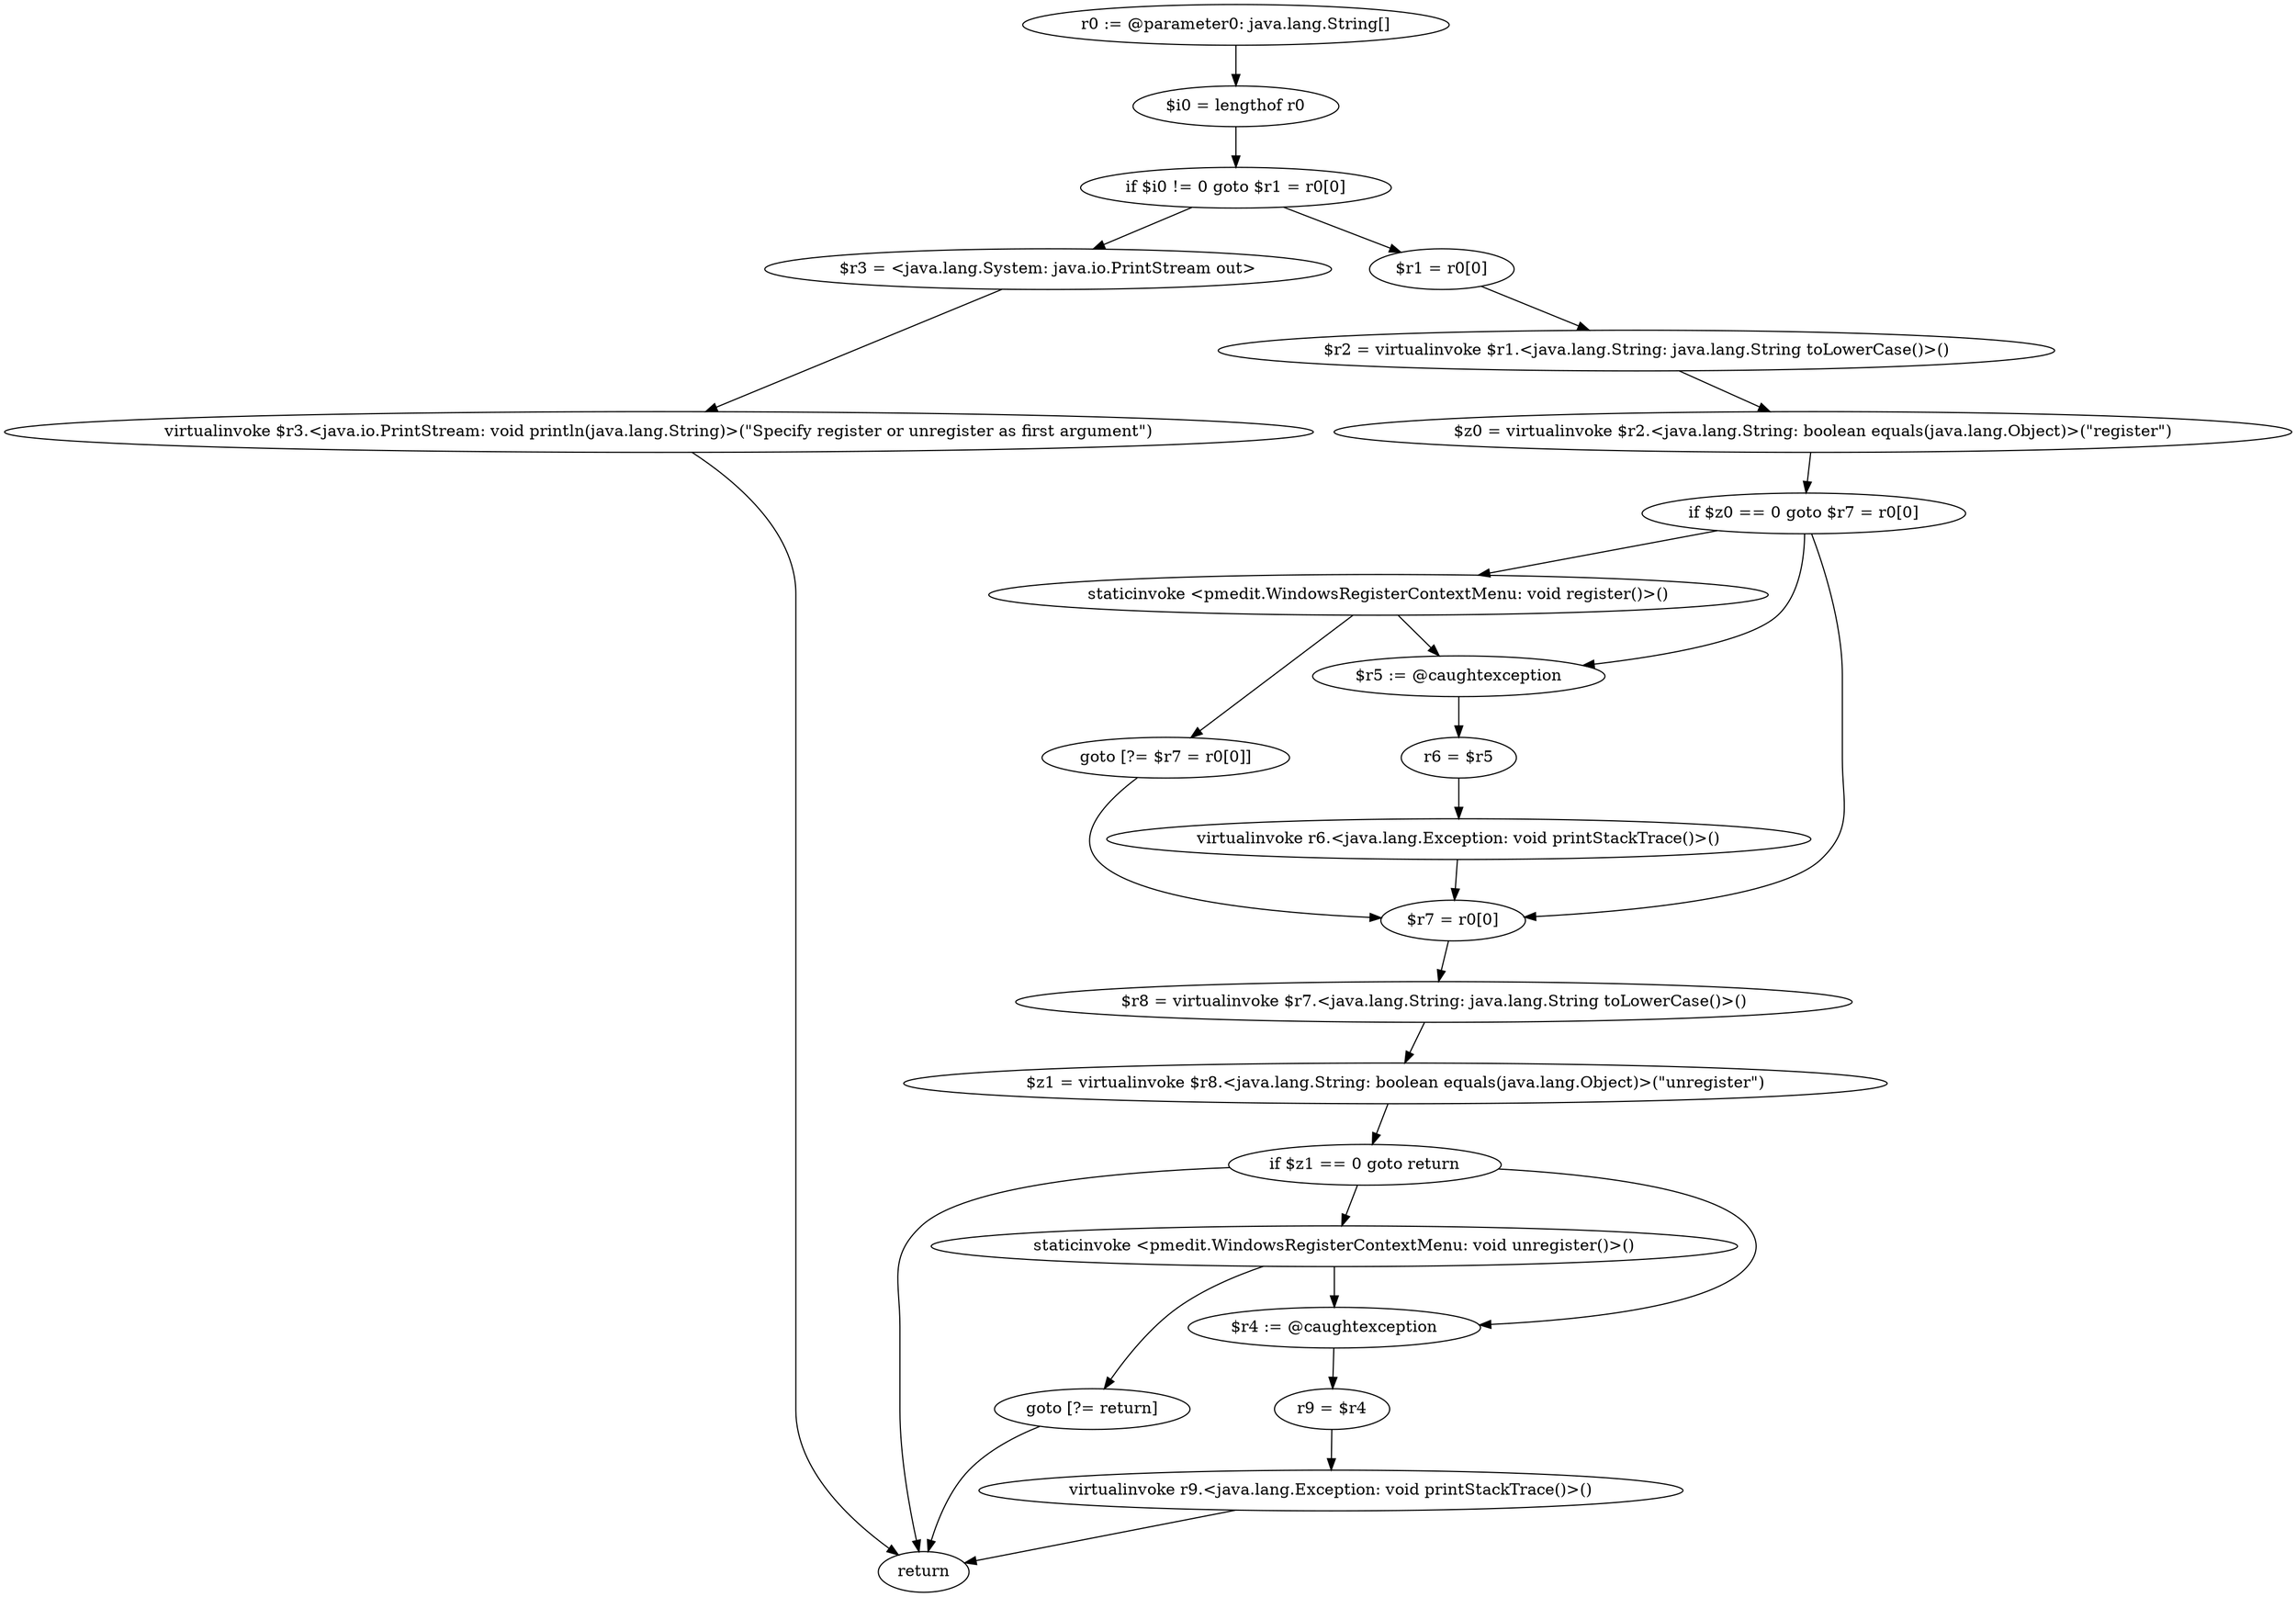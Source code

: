 digraph "unitGraph" {
    "r0 := @parameter0: java.lang.String[]"
    "$i0 = lengthof r0"
    "if $i0 != 0 goto $r1 = r0[0]"
    "$r3 = <java.lang.System: java.io.PrintStream out>"
    "virtualinvoke $r3.<java.io.PrintStream: void println(java.lang.String)>(\"Specify register or unregister as first argument\")"
    "return"
    "$r1 = r0[0]"
    "$r2 = virtualinvoke $r1.<java.lang.String: java.lang.String toLowerCase()>()"
    "$z0 = virtualinvoke $r2.<java.lang.String: boolean equals(java.lang.Object)>(\"register\")"
    "if $z0 == 0 goto $r7 = r0[0]"
    "staticinvoke <pmedit.WindowsRegisterContextMenu: void register()>()"
    "goto [?= $r7 = r0[0]]"
    "$r5 := @caughtexception"
    "r6 = $r5"
    "virtualinvoke r6.<java.lang.Exception: void printStackTrace()>()"
    "$r7 = r0[0]"
    "$r8 = virtualinvoke $r7.<java.lang.String: java.lang.String toLowerCase()>()"
    "$z1 = virtualinvoke $r8.<java.lang.String: boolean equals(java.lang.Object)>(\"unregister\")"
    "if $z1 == 0 goto return"
    "staticinvoke <pmedit.WindowsRegisterContextMenu: void unregister()>()"
    "goto [?= return]"
    "$r4 := @caughtexception"
    "r9 = $r4"
    "virtualinvoke r9.<java.lang.Exception: void printStackTrace()>()"
    "r0 := @parameter0: java.lang.String[]"->"$i0 = lengthof r0";
    "$i0 = lengthof r0"->"if $i0 != 0 goto $r1 = r0[0]";
    "if $i0 != 0 goto $r1 = r0[0]"->"$r3 = <java.lang.System: java.io.PrintStream out>";
    "if $i0 != 0 goto $r1 = r0[0]"->"$r1 = r0[0]";
    "$r3 = <java.lang.System: java.io.PrintStream out>"->"virtualinvoke $r3.<java.io.PrintStream: void println(java.lang.String)>(\"Specify register or unregister as first argument\")";
    "virtualinvoke $r3.<java.io.PrintStream: void println(java.lang.String)>(\"Specify register or unregister as first argument\")"->"return";
    "$r1 = r0[0]"->"$r2 = virtualinvoke $r1.<java.lang.String: java.lang.String toLowerCase()>()";
    "$r2 = virtualinvoke $r1.<java.lang.String: java.lang.String toLowerCase()>()"->"$z0 = virtualinvoke $r2.<java.lang.String: boolean equals(java.lang.Object)>(\"register\")";
    "$z0 = virtualinvoke $r2.<java.lang.String: boolean equals(java.lang.Object)>(\"register\")"->"if $z0 == 0 goto $r7 = r0[0]";
    "if $z0 == 0 goto $r7 = r0[0]"->"staticinvoke <pmedit.WindowsRegisterContextMenu: void register()>()";
    "if $z0 == 0 goto $r7 = r0[0]"->"$r7 = r0[0]";
    "if $z0 == 0 goto $r7 = r0[0]"->"$r5 := @caughtexception";
    "staticinvoke <pmedit.WindowsRegisterContextMenu: void register()>()"->"goto [?= $r7 = r0[0]]";
    "staticinvoke <pmedit.WindowsRegisterContextMenu: void register()>()"->"$r5 := @caughtexception";
    "goto [?= $r7 = r0[0]]"->"$r7 = r0[0]";
    "$r5 := @caughtexception"->"r6 = $r5";
    "r6 = $r5"->"virtualinvoke r6.<java.lang.Exception: void printStackTrace()>()";
    "virtualinvoke r6.<java.lang.Exception: void printStackTrace()>()"->"$r7 = r0[0]";
    "$r7 = r0[0]"->"$r8 = virtualinvoke $r7.<java.lang.String: java.lang.String toLowerCase()>()";
    "$r8 = virtualinvoke $r7.<java.lang.String: java.lang.String toLowerCase()>()"->"$z1 = virtualinvoke $r8.<java.lang.String: boolean equals(java.lang.Object)>(\"unregister\")";
    "$z1 = virtualinvoke $r8.<java.lang.String: boolean equals(java.lang.Object)>(\"unregister\")"->"if $z1 == 0 goto return";
    "if $z1 == 0 goto return"->"staticinvoke <pmedit.WindowsRegisterContextMenu: void unregister()>()";
    "if $z1 == 0 goto return"->"return";
    "if $z1 == 0 goto return"->"$r4 := @caughtexception";
    "staticinvoke <pmedit.WindowsRegisterContextMenu: void unregister()>()"->"goto [?= return]";
    "staticinvoke <pmedit.WindowsRegisterContextMenu: void unregister()>()"->"$r4 := @caughtexception";
    "goto [?= return]"->"return";
    "$r4 := @caughtexception"->"r9 = $r4";
    "r9 = $r4"->"virtualinvoke r9.<java.lang.Exception: void printStackTrace()>()";
    "virtualinvoke r9.<java.lang.Exception: void printStackTrace()>()"->"return";
}
